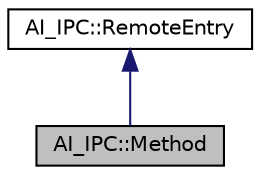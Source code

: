 digraph "AI_IPC::Method"
{
 // LATEX_PDF_SIZE
  edge [fontname="Helvetica",fontsize="10",labelfontname="Helvetica",labelfontsize="10"];
  node [fontname="Helvetica",fontsize="10",shape=record];
  Node1 [label="AI_IPC::Method",height=0.2,width=0.4,color="black", fillcolor="grey75", style="filled", fontcolor="black",tooltip="Method identified by a service, object, interface and method name itself."];
  Node2 -> Node1 [dir="back",color="midnightblue",fontsize="10",style="solid",fontname="Helvetica"];
  Node2 [label="AI_IPC::RemoteEntry",height=0.2,width=0.4,color="black", fillcolor="white", style="filled",URL="$structAI__IPC_1_1RemoteEntry.html",tooltip="Remote entry, which can be either a signal or method."];
}
